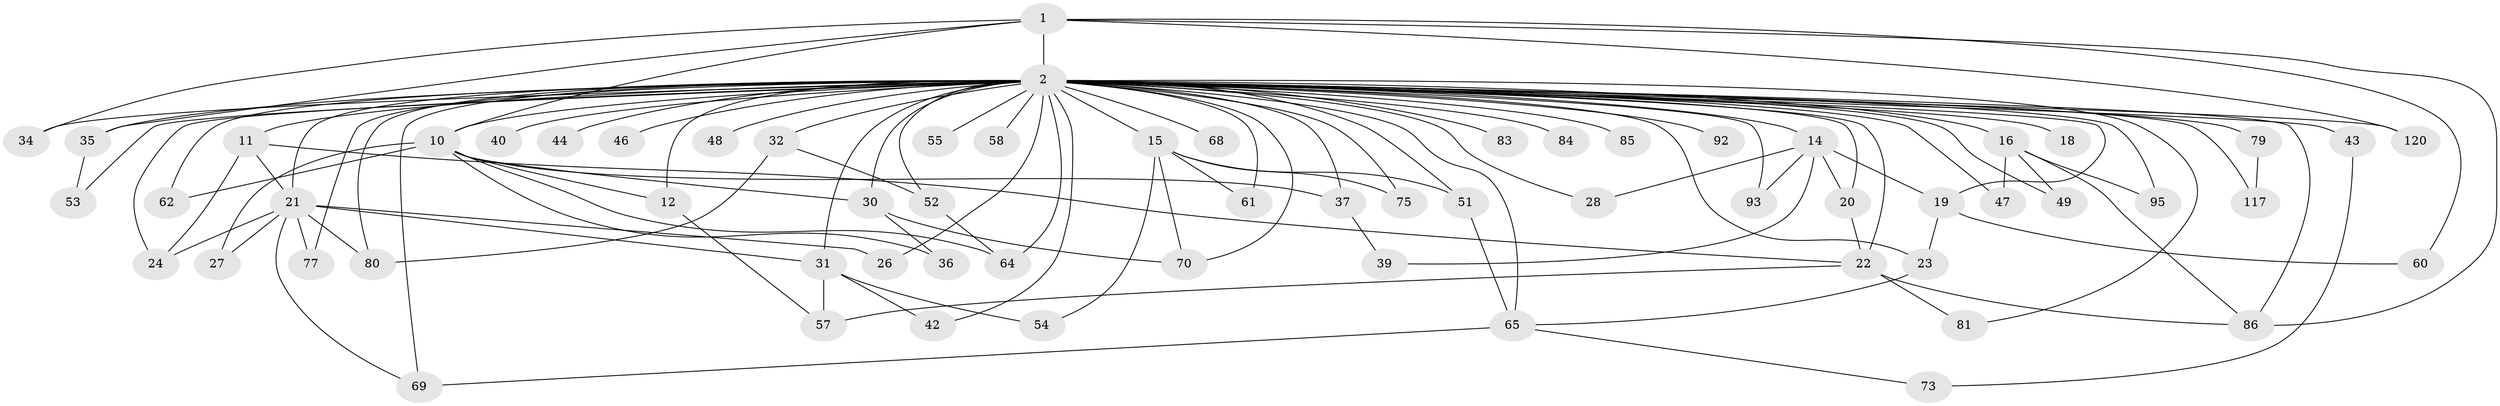// original degree distribution, {15: 0.0078125, 29: 0.0078125, 16: 0.0078125, 32: 0.0078125, 20: 0.0078125, 28: 0.0078125, 24: 0.0078125, 25: 0.0078125, 18: 0.0078125, 17: 0.0078125, 6: 0.0234375, 3: 0.203125, 7: 0.0234375, 8: 0.0078125, 4: 0.0703125, 2: 0.5390625, 5: 0.046875, 9: 0.0078125}
// Generated by graph-tools (version 1.1) at 2025/13/03/09/25 04:13:57]
// undirected, 64 vertices, 116 edges
graph export_dot {
graph [start="1"]
  node [color=gray90,style=filled];
  1;
  2 [super="+5+45+78+3+6+8+66+17+9+13+72"];
  10 [super="+25+90"];
  11 [super="+115+114"];
  12;
  14;
  15;
  16;
  18;
  19;
  20;
  21 [super="+71+91"];
  22 [super="+50+88"];
  23;
  24;
  26;
  27;
  28;
  30 [super="+100"];
  31;
  32;
  34 [super="+41"];
  35;
  36;
  37;
  39;
  40;
  42;
  43;
  44;
  46 [super="+125"];
  47;
  48;
  49;
  51;
  52 [super="+119"];
  53;
  54;
  55;
  57;
  58;
  60;
  61;
  62 [super="+67+82"];
  64 [super="+124"];
  65;
  68 [super="+111"];
  69;
  70 [super="+128"];
  73;
  75;
  77;
  79;
  80 [super="+110"];
  81;
  83;
  84;
  85;
  86 [super="+107"];
  92;
  93;
  95;
  117;
  120;
  1 -- 2 [weight=9];
  1 -- 10;
  1 -- 34;
  1 -- 35;
  1 -- 60;
  1 -- 86;
  1 -- 120;
  2 -- 10 [weight=10];
  2 -- 11 [weight=4];
  2 -- 15 [weight=3];
  2 -- 20;
  2 -- 23;
  2 -- 32 [weight=2];
  2 -- 35;
  2 -- 55 [weight=2];
  2 -- 62 [weight=3];
  2 -- 83 [weight=2];
  2 -- 84 [weight=2];
  2 -- 93;
  2 -- 14 [weight=2];
  2 -- 80 [weight=3];
  2 -- 18 [weight=2];
  2 -- 26 [weight=3];
  2 -- 28;
  2 -- 48;
  2 -- 61;
  2 -- 86;
  2 -- 46 [weight=3];
  2 -- 52 [weight=2];
  2 -- 21 [weight=7];
  2 -- 12;
  2 -- 16 [weight=3];
  2 -- 19 [weight=2];
  2 -- 24;
  2 -- 31 [weight=2];
  2 -- 43 [weight=3];
  2 -- 47;
  2 -- 49;
  2 -- 51 [weight=3];
  2 -- 58 [weight=2];
  2 -- 64;
  2 -- 65;
  2 -- 68 [weight=3];
  2 -- 69;
  2 -- 70;
  2 -- 79 [weight=3];
  2 -- 81;
  2 -- 95;
  2 -- 22 [weight=2];
  2 -- 75;
  2 -- 77;
  2 -- 92 [weight=2];
  2 -- 30 [weight=2];
  2 -- 37;
  2 -- 40;
  2 -- 117;
  2 -- 120;
  2 -- 85 [weight=2];
  2 -- 34 [weight=3];
  2 -- 44;
  2 -- 53;
  2 -- 42;
  10 -- 12;
  10 -- 27;
  10 -- 30;
  10 -- 36;
  10 -- 37;
  10 -- 62;
  10 -- 64;
  11 -- 22;
  11 -- 24;
  11 -- 21;
  12 -- 57;
  14 -- 19;
  14 -- 20;
  14 -- 28;
  14 -- 39;
  14 -- 93;
  15 -- 51;
  15 -- 54;
  15 -- 61;
  15 -- 70;
  15 -- 75;
  16 -- 47;
  16 -- 49;
  16 -- 86;
  16 -- 95;
  19 -- 23;
  19 -- 60;
  20 -- 22;
  21 -- 24;
  21 -- 27;
  21 -- 69;
  21 -- 80;
  21 -- 26;
  21 -- 77;
  21 -- 31;
  22 -- 81;
  22 -- 57;
  22 -- 86;
  23 -- 65;
  30 -- 36;
  30 -- 70;
  31 -- 42;
  31 -- 54;
  31 -- 57;
  32 -- 52;
  32 -- 80;
  35 -- 53;
  37 -- 39;
  43 -- 73;
  51 -- 65;
  52 -- 64;
  65 -- 69;
  65 -- 73;
  79 -- 117;
}
